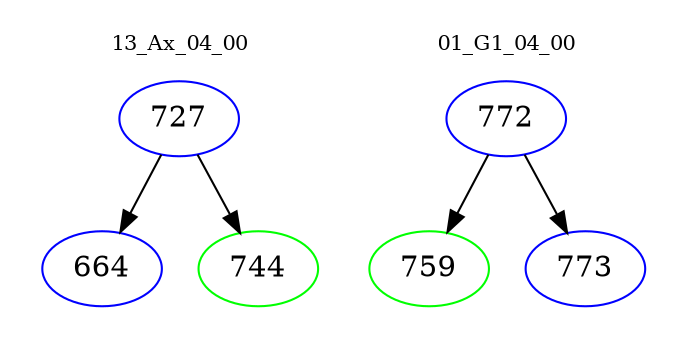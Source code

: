 digraph{
subgraph cluster_0 {
color = white
label = "13_Ax_04_00";
fontsize=10;
T0_727 [label="727", color="blue"]
T0_727 -> T0_664 [color="black"]
T0_664 [label="664", color="blue"]
T0_727 -> T0_744 [color="black"]
T0_744 [label="744", color="green"]
}
subgraph cluster_1 {
color = white
label = "01_G1_04_00";
fontsize=10;
T1_772 [label="772", color="blue"]
T1_772 -> T1_759 [color="black"]
T1_759 [label="759", color="green"]
T1_772 -> T1_773 [color="black"]
T1_773 [label="773", color="blue"]
}
}
